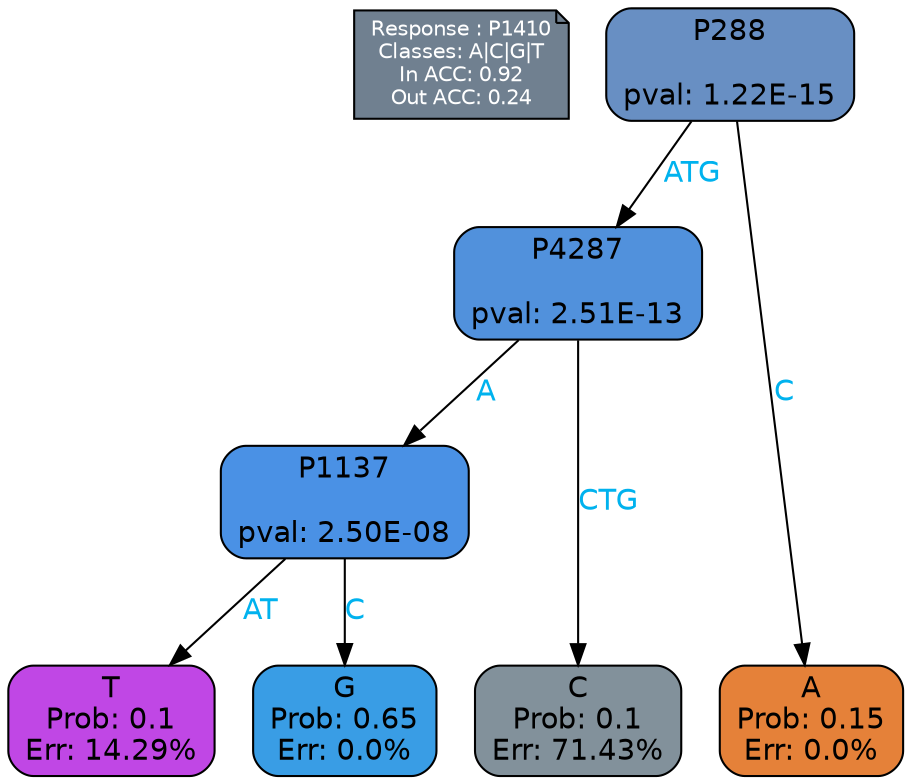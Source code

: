 digraph Tree {
node [shape=box, style="filled, rounded", color="black", fontname=helvetica] ;
graph [ranksep=equally, splines=polylines, bgcolor=transparent, dpi=600] ;
edge [fontname=helvetica] ;
LEGEND [label="Response : P1410
Classes: A|C|G|T
In ACC: 0.92
Out ACC: 0.24
",shape=note,align=left,style=filled,fillcolor="slategray",fontcolor="white",fontsize=10];1 [label="P288

pval: 1.22E-15", fillcolor="#688fc3"] ;
2 [label="P4287

pval: 2.51E-13", fillcolor="#5191dc"] ;
3 [label="P1137

pval: 2.50E-08", fillcolor="#4a91e5"] ;
4 [label="T
Prob: 0.1
Err: 14.29%", fillcolor="#c047e5"] ;
5 [label="G
Prob: 0.65
Err: 0.0%", fillcolor="#399de5"] ;
6 [label="C
Prob: 0.1
Err: 71.43%", fillcolor="#82919b"] ;
7 [label="A
Prob: 0.15
Err: 0.0%", fillcolor="#e58139"] ;
1 -> 2 [label="ATG",fontcolor=deepskyblue2] ;
1 -> 7 [label="C",fontcolor=deepskyblue2] ;
2 -> 3 [label="A",fontcolor=deepskyblue2] ;
2 -> 6 [label="CTG",fontcolor=deepskyblue2] ;
3 -> 4 [label="AT",fontcolor=deepskyblue2] ;
3 -> 5 [label="C",fontcolor=deepskyblue2] ;
{rank = same; 4;5;6;7;}{rank = same; LEGEND;1;}}
